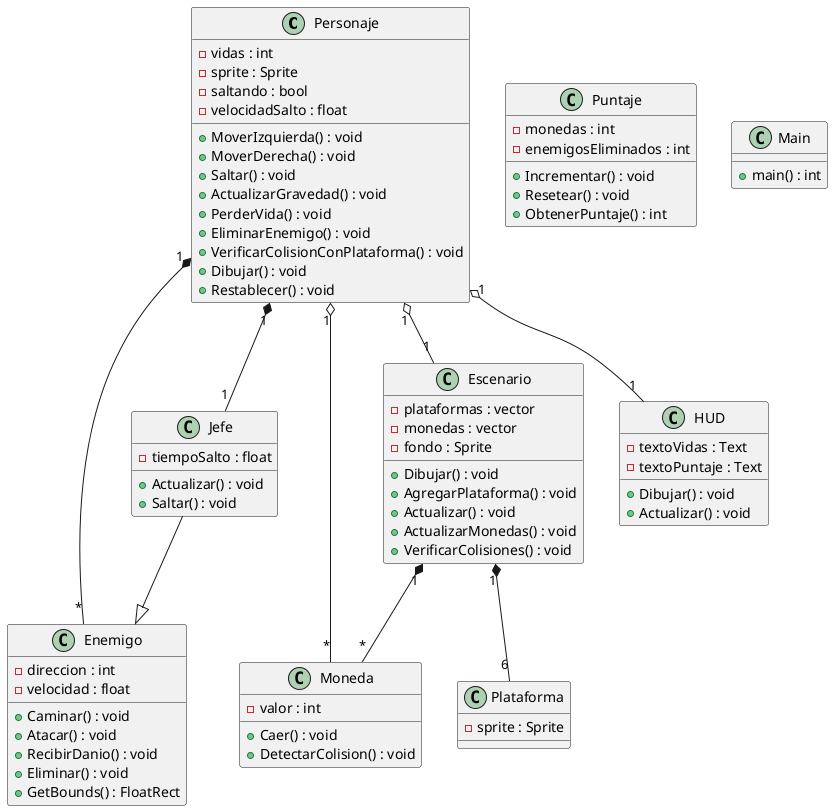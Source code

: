 @startuml

class Personaje {
    - vidas : int
    - sprite : Sprite
    - saltando : bool
    - velocidadSalto : float

    + MoverIzquierda() : void
    + MoverDerecha() : void
    + Saltar() : void
    + ActualizarGravedad() : void
    + PerderVida() : void
    + EliminarEnemigo() : void
    + VerificarColisionConPlataforma() : void
    + Dibujar() : void
    + Restablecer() : void
}

class Enemigo {
    - direccion : int
    - velocidad : float

    + Caminar() : void
    + Atacar() : void
    + RecibirDanio() : void
    + Eliminar() : void
    + GetBounds() : FloatRect
}

class Jefe {
    - tiempoSalto : float    

    + Actualizar() : void    
    + Saltar() : void
}

class Moneda {
    - valor : int

    + Caer() : void
    + DetectarColision() : void
}

class Plataforma {
    - sprite : Sprite
}

class Escenario {
    - plataformas : vector
    - monedas : vector
    - fondo : Sprite

    + Dibujar() : void
    + AgregarPlataforma() : void
    + Actualizar() : void
    + ActualizarMonedas() : void
    + VerificarColisiones() : void
}

class Puntaje {
    - monedas : int
    - enemigosEliminados : int

    + Incrementar() : void
    + Resetear() : void
    + ObtenerPuntaje() : int
}

class HUD {
    - textoVidas : Text
    - textoPuntaje : Text

    + Dibujar() : void
    + Actualizar() : void
}

class Main {
    + main() : int
}

Personaje "1" *-- "*" Enemigo
Personaje "1" o-- "*" Moneda
Personaje "1" o-- "1" Escenario
Escenario "1" *-- "6" Plataforma
Escenario "1" *-- "*" Moneda
Personaje "1" o-- "1" HUD
Jefe --|> Enemigo
Personaje "1" *-- "1" Jefe

@enduml
